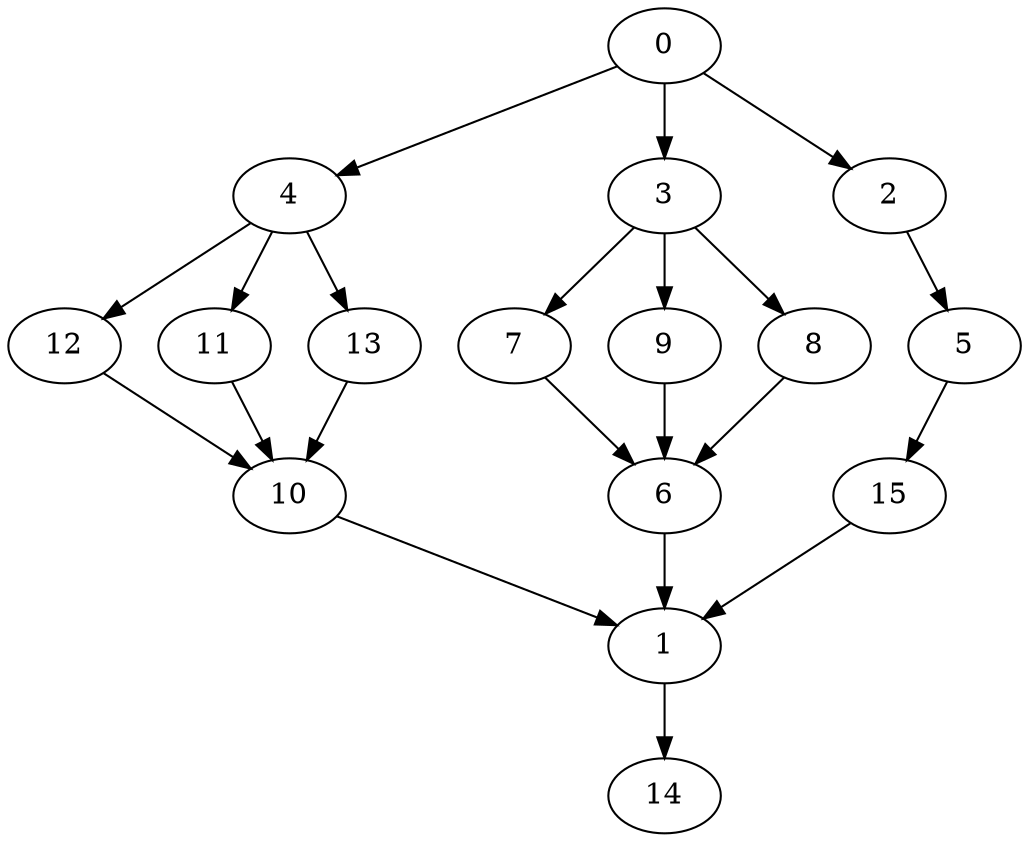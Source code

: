 digraph "SeriesParallel-MaxBf-3_Nodes_16_CCR_0.10_WeightType_Random#7" {
	graph ["Duplicate states"=0,
		GraphType=S_P,
		"Max states in OPEN"=0,
		Modes="120000ms; topo-ordered tasks, ; Pruning: task equivalence, fixed order ready list, ; F-value: ; Optimisation: best schedule length (\
SL) optimisation on equal, ",
		NumberOfTasks=16,
		"Pruned using list schedule length"=1155408,
		"States removed from OPEN"=0,
		TargetSystem="Homogeneous-2",
		"Time to schedule (ms)"=1923,
		"Total idle time"=28,
		"Total schedule length"=665,
		"Total sequential time"=1166,
		"Total states created"=3720463
	];
	0	["Finish time"=24,
		Processor=0,
		"Start time"=0,
		Weight=24];
	4	["Finish time"=136,
		Processor=1,
		"Start time"=52,
		Weight=84];
	0 -> 4	[Weight=3];
	3	["Finish time"=84,
		Processor=0,
		"Start time"=24,
		Weight=60];
	0 -> 3	[Weight=8];
	2	["Finish time"=52,
		Processor=1,
		"Start time"=28,
		Weight=24];
	0 -> 2	[Weight=4];
	12	["Finish time"=324,
		Processor=0,
		"Start time"=228,
		Weight=96];
	4 -> 12	[Weight=9];
	11	["Finish time"=412,
		Processor=1,
		"Start time"=316,
		Weight=96];
	4 -> 11	[Weight=2];
	13	["Finish time"=228,
		Processor=0,
		"Start time"=180,
		Weight=48];
	4 -> 13	[Weight=5];
	7	["Finish time"=445,
		Processor=0,
		"Start time"=324,
		Weight=121];
	3 -> 7	[Weight=8];
	9	["Finish time"=316,
		Processor=1,
		"Start time"=220,
		Weight=96];
	3 -> 9	[Weight=4];
	8	["Finish time"=180,
		Processor=0,
		"Start time"=132,
		Weight=48];
	3 -> 8	[Weight=2];
	10	["Finish time"=533,
		Processor=1,
		"Start time"=412,
		Weight=121];
	12 -> 10	[Weight=4];
	11 -> 10	[Weight=2];
	6	["Finish time"=529,
		Processor=0,
		"Start time"=445,
		Weight=84];
	7 -> 6	[Weight=8];
	9 -> 6	[Weight=3];
	13 -> 10	[Weight=6];
	5	["Finish time"=132,
		Processor=0,
		"Start time"=84,
		Weight=48];
	2 -> 5	[Weight=10];
	8 -> 6	[Weight=8];
	15	["Finish time"=220,
		Processor=1,
		"Start time"=136,
		Weight=84];
	5 -> 15	[Weight=4];
	1	["Finish time"=605,
		Processor=1,
		"Start time"=533,
		Weight=72];
	10 -> 1	[Weight=9];
	15 -> 1	[Weight=5];
	6 -> 1	[Weight=4];
	14	["Finish time"=665,
		Processor=1,
		"Start time"=605,
		Weight=60];
	1 -> 14	[Weight=9];
}
